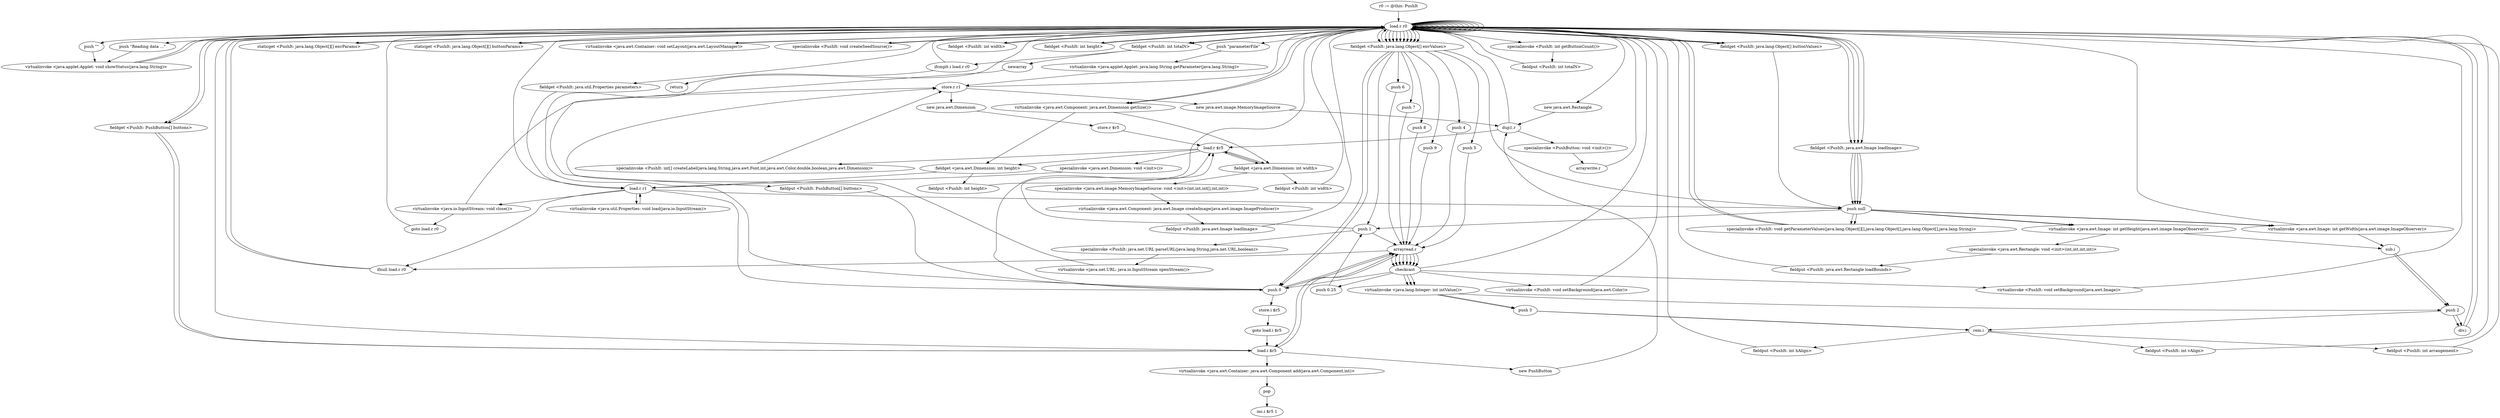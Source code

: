 digraph "" {
    "r0 := @this: PushIt"
    "load.r r0"
    "r0 := @this: PushIt"->"load.r r0";
    "push \"parameterFile\""
    "load.r r0"->"push \"parameterFile\"";
    "virtualinvoke <java.applet.Applet: java.lang.String getParameter(java.lang.String)>"
    "push \"parameterFile\""->"virtualinvoke <java.applet.Applet: java.lang.String getParameter(java.lang.String)>";
    "store.r r1"
    "virtualinvoke <java.applet.Applet: java.lang.String getParameter(java.lang.String)>"->"store.r r1";
    "new java.awt.Dimension"
    "store.r r1"->"new java.awt.Dimension";
    "store.r $r5"
    "new java.awt.Dimension"->"store.r $r5";
    "load.r $r5"
    "store.r $r5"->"load.r $r5";
    "specialinvoke <java.awt.Dimension: void <init>()>"
    "load.r $r5"->"specialinvoke <java.awt.Dimension: void <init>()>";
    "load.r r1"
    "specialinvoke <java.awt.Dimension: void <init>()>"->"load.r r1";
    "ifnull load.r r0"
    "load.r r1"->"ifnull load.r r0";
    "ifnull load.r r0"->"load.r r0";
    "push \"Reading data ...\""
    "load.r r0"->"push \"Reading data ...\"";
    "virtualinvoke <java.applet.Applet: void showStatus(java.lang.String)>"
    "push \"Reading data ...\""->"virtualinvoke <java.applet.Applet: void showStatus(java.lang.String)>";
    "virtualinvoke <java.applet.Applet: void showStatus(java.lang.String)>"->"load.r r0";
    "load.r r0"->"load.r r1";
    "push null"
    "load.r r1"->"push null";
    "push 1"
    "push null"->"push 1";
    "specialinvoke <PushIt: java.net.URL parseURL(java.lang.String,java.net.URL,boolean)>"
    "push 1"->"specialinvoke <PushIt: java.net.URL parseURL(java.lang.String,java.net.URL,boolean)>";
    "virtualinvoke <java.net.URL: java.io.InputStream openStream()>"
    "specialinvoke <PushIt: java.net.URL parseURL(java.lang.String,java.net.URL,boolean)>"->"virtualinvoke <java.net.URL: java.io.InputStream openStream()>";
    "virtualinvoke <java.net.URL: java.io.InputStream openStream()>"->"store.r r1";
    "store.r r1"->"load.r r0";
    "fieldget <PushIt: java.util.Properties parameters>"
    "load.r r0"->"fieldget <PushIt: java.util.Properties parameters>";
    "fieldget <PushIt: java.util.Properties parameters>"->"load.r r1";
    "virtualinvoke <java.util.Properties: void load(java.io.InputStream)>"
    "load.r r1"->"virtualinvoke <java.util.Properties: void load(java.io.InputStream)>";
    "virtualinvoke <java.util.Properties: void load(java.io.InputStream)>"->"load.r r1";
    "virtualinvoke <java.io.InputStream: void close()>"
    "load.r r1"->"virtualinvoke <java.io.InputStream: void close()>";
    "goto load.r r0"
    "virtualinvoke <java.io.InputStream: void close()>"->"goto load.r r0";
    "goto load.r r0"->"load.r r0";
    "push \"\""
    "load.r r0"->"push \"\"";
    "push \"\""->"virtualinvoke <java.applet.Applet: void showStatus(java.lang.String)>";
    "virtualinvoke <java.applet.Applet: void showStatus(java.lang.String)>"->"load.r r0";
    "load.r r0"->"load.r r0";
    "virtualinvoke <java.awt.Component: java.awt.Dimension getSize()>"
    "load.r r0"->"virtualinvoke <java.awt.Component: java.awt.Dimension getSize()>";
    "fieldget <java.awt.Dimension: int width>"
    "virtualinvoke <java.awt.Component: java.awt.Dimension getSize()>"->"fieldget <java.awt.Dimension: int width>";
    "fieldput <PushIt: int width>"
    "fieldget <java.awt.Dimension: int width>"->"fieldput <PushIt: int width>";
    "fieldput <PushIt: int width>"->"load.r r0";
    "load.r r0"->"load.r r0";
    "load.r r0"->"virtualinvoke <java.awt.Component: java.awt.Dimension getSize()>";
    "fieldget <java.awt.Dimension: int height>"
    "virtualinvoke <java.awt.Component: java.awt.Dimension getSize()>"->"fieldget <java.awt.Dimension: int height>";
    "fieldput <PushIt: int height>"
    "fieldget <java.awt.Dimension: int height>"->"fieldput <PushIt: int height>";
    "fieldput <PushIt: int height>"->"load.r r0";
    "staticget <PushIt: java.lang.Object[][] envParams>"
    "load.r r0"->"staticget <PushIt: java.lang.Object[][] envParams>";
    "staticget <PushIt: java.lang.Object[][] envParams>"->"load.r r0";
    "fieldget <PushIt: java.lang.Object[] envValues>"
    "load.r r0"->"fieldget <PushIt: java.lang.Object[] envValues>";
    "fieldget <PushIt: java.lang.Object[] envValues>"->"load.r r0";
    "load.r r0"->"fieldget <PushIt: java.lang.Object[] envValues>";
    "fieldget <PushIt: java.lang.Object[] envValues>"->"push null";
    "specialinvoke <PushIt: void getParameterValues(java.lang.Object[][],java.lang.Object[],java.lang.Object[],java.lang.String)>"
    "push null"->"specialinvoke <PushIt: void getParameterValues(java.lang.Object[][],java.lang.Object[],java.lang.Object[],java.lang.String)>";
    "specialinvoke <PushIt: void getParameterValues(java.lang.Object[][],java.lang.Object[],java.lang.Object[],java.lang.String)>"->"load.r r0";
    "staticget <PushIt: java.lang.Object[][] buttonParams>"
    "load.r r0"->"staticget <PushIt: java.lang.Object[][] buttonParams>";
    "staticget <PushIt: java.lang.Object[][] buttonParams>"->"load.r r0";
    "fieldget <PushIt: java.lang.Object[] buttonValues>"
    "load.r r0"->"fieldget <PushIt: java.lang.Object[] buttonValues>";
    "fieldget <PushIt: java.lang.Object[] buttonValues>"->"load.r r0";
    "load.r r0"->"fieldget <PushIt: java.lang.Object[] buttonValues>";
    "fieldget <PushIt: java.lang.Object[] buttonValues>"->"push null";
    "push null"->"specialinvoke <PushIt: void getParameterValues(java.lang.Object[][],java.lang.Object[],java.lang.Object[],java.lang.String)>";
    "specialinvoke <PushIt: void getParameterValues(java.lang.Object[][],java.lang.Object[],java.lang.Object[],java.lang.String)>"->"load.r r0";
    "load.r r0"->"load.r r0";
    "load.r r0"->"fieldget <PushIt: java.lang.Object[] envValues>";
    "push 4"
    "fieldget <PushIt: java.lang.Object[] envValues>"->"push 4";
    "arrayread.r"
    "push 4"->"arrayread.r";
    "checkcast"
    "arrayread.r"->"checkcast";
    "virtualinvoke <java.lang.Integer: int intValue()>"
    "checkcast"->"virtualinvoke <java.lang.Integer: int intValue()>";
    "push 3"
    "virtualinvoke <java.lang.Integer: int intValue()>"->"push 3";
    "rem.i"
    "push 3"->"rem.i";
    "fieldput <PushIt: int hAlign>"
    "rem.i"->"fieldput <PushIt: int hAlign>";
    "fieldput <PushIt: int hAlign>"->"load.r r0";
    "load.r r0"->"load.r r0";
    "load.r r0"->"fieldget <PushIt: java.lang.Object[] envValues>";
    "push 5"
    "fieldget <PushIt: java.lang.Object[] envValues>"->"push 5";
    "push 5"->"arrayread.r";
    "arrayread.r"->"checkcast";
    "checkcast"->"virtualinvoke <java.lang.Integer: int intValue()>";
    "virtualinvoke <java.lang.Integer: int intValue()>"->"push 3";
    "push 3"->"rem.i";
    "fieldput <PushIt: int vAlign>"
    "rem.i"->"fieldput <PushIt: int vAlign>";
    "fieldput <PushIt: int vAlign>"->"load.r r0";
    "load.r r0"->"load.r r0";
    "load.r r0"->"fieldget <PushIt: java.lang.Object[] envValues>";
    "push 6"
    "fieldget <PushIt: java.lang.Object[] envValues>"->"push 6";
    "push 6"->"arrayread.r";
    "arrayread.r"->"checkcast";
    "checkcast"->"virtualinvoke <java.lang.Integer: int intValue()>";
    "push 2"
    "virtualinvoke <java.lang.Integer: int intValue()>"->"push 2";
    "push 2"->"rem.i";
    "fieldput <PushIt: int arrangement>"
    "rem.i"->"fieldput <PushIt: int arrangement>";
    "fieldput <PushIt: int arrangement>"->"load.r r0";
    "load.r r0"->"load.r r0";
    "virtualinvoke <java.awt.Container: void setLayout(java.awt.LayoutManager)>"
    "load.r r0"->"virtualinvoke <java.awt.Container: void setLayout(java.awt.LayoutManager)>";
    "virtualinvoke <java.awt.Container: void setLayout(java.awt.LayoutManager)>"->"load.r r0";
    "specialinvoke <PushIt: void createSeedSource()>"
    "load.r r0"->"specialinvoke <PushIt: void createSeedSource()>";
    "specialinvoke <PushIt: void createSeedSource()>"->"load.r r0";
    "load.r r0"->"load.r r0";
    "load.r r0"->"fieldget <PushIt: java.lang.Object[] envValues>";
    "fieldget <PushIt: java.lang.Object[] envValues>"->"push 1";
    "push 1"->"arrayread.r";
    "arrayread.r"->"checkcast";
    "virtualinvoke <PushIt: void setBackground(java.awt.Color)>"
    "checkcast"->"virtualinvoke <PushIt: void setBackground(java.awt.Color)>";
    "virtualinvoke <PushIt: void setBackground(java.awt.Color)>"->"load.r r0";
    "load.r r0"->"fieldget <PushIt: java.lang.Object[] envValues>";
    "push 0"
    "fieldget <PushIt: java.lang.Object[] envValues>"->"push 0";
    "push 0"->"arrayread.r";
    "arrayread.r"->"ifnull load.r r0";
    "ifnull load.r r0"->"load.r r0";
    "load.r r0"->"load.r r0";
    "load.r r0"->"fieldget <PushIt: java.lang.Object[] envValues>";
    "fieldget <PushIt: java.lang.Object[] envValues>"->"push 0";
    "push 0"->"arrayread.r";
    "arrayread.r"->"checkcast";
    "virtualinvoke <PushIt: void setBackground(java.awt.Image)>"
    "checkcast"->"virtualinvoke <PushIt: void setBackground(java.awt.Image)>";
    "virtualinvoke <PushIt: void setBackground(java.awt.Image)>"->"load.r r0";
    "load.r r0"->"load.r r0";
    "specialinvoke <PushIt: int getButtonCount()>"
    "load.r r0"->"specialinvoke <PushIt: int getButtonCount()>";
    "fieldput <PushIt: int totalN>"
    "specialinvoke <PushIt: int getButtonCount()>"->"fieldput <PushIt: int totalN>";
    "fieldput <PushIt: int totalN>"->"load.r r0";
    "load.r r0"->"load.r r0";
    "load.r r0"->"load.r r0";
    "load.r r0"->"load.r r0";
    "load.r r0"->"fieldget <PushIt: java.lang.Object[] envValues>";
    "push 7"
    "fieldget <PushIt: java.lang.Object[] envValues>"->"push 7";
    "push 7"->"arrayread.r";
    "arrayread.r"->"checkcast";
    "checkcast"->"load.r r0";
    "load.r r0"->"fieldget <PushIt: java.lang.Object[] envValues>";
    "push 8"
    "fieldget <PushIt: java.lang.Object[] envValues>"->"push 8";
    "push 8"->"arrayread.r";
    "arrayread.r"->"checkcast";
    "checkcast"->"push 0";
    "push 0"->"load.r r0";
    "load.r r0"->"fieldget <PushIt: java.lang.Object[] envValues>";
    "push 9"
    "fieldget <PushIt: java.lang.Object[] envValues>"->"push 9";
    "push 9"->"arrayread.r";
    "arrayread.r"->"checkcast";
    "push 0.25"
    "checkcast"->"push 0.25";
    "push 0.25"->"push 1";
    "push 1"->"load.r $r5";
    "specialinvoke <PushIt: int[] createLabel(java.lang.String,java.awt.Font,int,java.awt.Color,double,boolean,java.awt.Dimension)>"
    "load.r $r5"->"specialinvoke <PushIt: int[] createLabel(java.lang.String,java.awt.Font,int,java.awt.Color,double,boolean,java.awt.Dimension)>";
    "specialinvoke <PushIt: int[] createLabel(java.lang.String,java.awt.Font,int,java.awt.Color,double,boolean,java.awt.Dimension)>"->"store.r r1";
    "new java.awt.image.MemoryImageSource"
    "store.r r1"->"new java.awt.image.MemoryImageSource";
    "dup1.r"
    "new java.awt.image.MemoryImageSource"->"dup1.r";
    "dup1.r"->"load.r $r5";
    "load.r $r5"->"fieldget <java.awt.Dimension: int width>";
    "fieldget <java.awt.Dimension: int width>"->"load.r $r5";
    "load.r $r5"->"fieldget <java.awt.Dimension: int height>";
    "fieldget <java.awt.Dimension: int height>"->"load.r r1";
    "load.r r1"->"push 0";
    "push 0"->"load.r $r5";
    "load.r $r5"->"fieldget <java.awt.Dimension: int width>";
    "specialinvoke <java.awt.image.MemoryImageSource: void <init>(int,int,int[],int,int)>"
    "fieldget <java.awt.Dimension: int width>"->"specialinvoke <java.awt.image.MemoryImageSource: void <init>(int,int,int[],int,int)>";
    "virtualinvoke <java.awt.Component: java.awt.Image createImage(java.awt.image.ImageProducer)>"
    "specialinvoke <java.awt.image.MemoryImageSource: void <init>(int,int,int[],int,int)>"->"virtualinvoke <java.awt.Component: java.awt.Image createImage(java.awt.image.ImageProducer)>";
    "fieldput <PushIt: java.awt.Image loadImage>"
    "virtualinvoke <java.awt.Component: java.awt.Image createImage(java.awt.image.ImageProducer)>"->"fieldput <PushIt: java.awt.Image loadImage>";
    "fieldput <PushIt: java.awt.Image loadImage>"->"load.r r0";
    "new java.awt.Rectangle"
    "load.r r0"->"new java.awt.Rectangle";
    "new java.awt.Rectangle"->"dup1.r";
    "dup1.r"->"load.r r0";
    "fieldget <PushIt: int width>"
    "load.r r0"->"fieldget <PushIt: int width>";
    "fieldget <PushIt: int width>"->"load.r r0";
    "fieldget <PushIt: java.awt.Image loadImage>"
    "load.r r0"->"fieldget <PushIt: java.awt.Image loadImage>";
    "fieldget <PushIt: java.awt.Image loadImage>"->"push null";
    "virtualinvoke <java.awt.Image: int getWidth(java.awt.image.ImageObserver)>"
    "push null"->"virtualinvoke <java.awt.Image: int getWidth(java.awt.image.ImageObserver)>";
    "sub.i"
    "virtualinvoke <java.awt.Image: int getWidth(java.awt.image.ImageObserver)>"->"sub.i";
    "sub.i"->"push 2";
    "div.i"
    "push 2"->"div.i";
    "div.i"->"load.r r0";
    "fieldget <PushIt: int height>"
    "load.r r0"->"fieldget <PushIt: int height>";
    "fieldget <PushIt: int height>"->"load.r r0";
    "load.r r0"->"fieldget <PushIt: java.awt.Image loadImage>";
    "fieldget <PushIt: java.awt.Image loadImage>"->"push null";
    "virtualinvoke <java.awt.Image: int getHeight(java.awt.image.ImageObserver)>"
    "push null"->"virtualinvoke <java.awt.Image: int getHeight(java.awt.image.ImageObserver)>";
    "virtualinvoke <java.awt.Image: int getHeight(java.awt.image.ImageObserver)>"->"sub.i";
    "sub.i"->"push 2";
    "push 2"->"div.i";
    "div.i"->"load.r r0";
    "load.r r0"->"fieldget <PushIt: java.awt.Image loadImage>";
    "fieldget <PushIt: java.awt.Image loadImage>"->"push null";
    "push null"->"virtualinvoke <java.awt.Image: int getWidth(java.awt.image.ImageObserver)>";
    "virtualinvoke <java.awt.Image: int getWidth(java.awt.image.ImageObserver)>"->"load.r r0";
    "load.r r0"->"fieldget <PushIt: java.awt.Image loadImage>";
    "fieldget <PushIt: java.awt.Image loadImage>"->"push null";
    "push null"->"virtualinvoke <java.awt.Image: int getHeight(java.awt.image.ImageObserver)>";
    "specialinvoke <java.awt.Rectangle: void <init>(int,int,int,int)>"
    "virtualinvoke <java.awt.Image: int getHeight(java.awt.image.ImageObserver)>"->"specialinvoke <java.awt.Rectangle: void <init>(int,int,int,int)>";
    "fieldput <PushIt: java.awt.Rectangle loadBounds>"
    "specialinvoke <java.awt.Rectangle: void <init>(int,int,int,int)>"->"fieldput <PushIt: java.awt.Rectangle loadBounds>";
    "fieldput <PushIt: java.awt.Rectangle loadBounds>"->"load.r r0";
    "load.r r0"->"load.r r0";
    "fieldget <PushIt: int totalN>"
    "load.r r0"->"fieldget <PushIt: int totalN>";
    "newarray"
    "fieldget <PushIt: int totalN>"->"newarray";
    "fieldput <PushIt: PushButton[] buttons>"
    "newarray"->"fieldput <PushIt: PushButton[] buttons>";
    "fieldput <PushIt: PushButton[] buttons>"->"push 0";
    "store.i $r5"
    "push 0"->"store.i $r5";
    "goto load.i $r5"
    "store.i $r5"->"goto load.i $r5";
    "load.i $r5"
    "goto load.i $r5"->"load.i $r5";
    "load.i $r5"->"load.r r0";
    "load.r r0"->"fieldget <PushIt: int totalN>";
    "ifcmplt.i load.r r0"
    "fieldget <PushIt: int totalN>"->"ifcmplt.i load.r r0";
    "return"
    "ifcmplt.i load.r r0"->"return";
    "ifcmplt.i load.r r0"->"load.r r0";
    "fieldget <PushIt: PushButton[] buttons>"
    "load.r r0"->"fieldget <PushIt: PushButton[] buttons>";
    "fieldget <PushIt: PushButton[] buttons>"->"load.i $r5";
    "new PushButton"
    "load.i $r5"->"new PushButton";
    "new PushButton"->"dup1.r";
    "specialinvoke <PushButton: void <init>()>"
    "dup1.r"->"specialinvoke <PushButton: void <init>()>";
    "arraywrite.r"
    "specialinvoke <PushButton: void <init>()>"->"arraywrite.r";
    "arraywrite.r"->"load.r r0";
    "load.r r0"->"load.r r0";
    "load.r r0"->"fieldget <PushIt: PushButton[] buttons>";
    "fieldget <PushIt: PushButton[] buttons>"->"load.i $r5";
    "load.i $r5"->"arrayread.r";
    "arrayread.r"->"load.i $r5";
    "virtualinvoke <java.awt.Container: java.awt.Component add(java.awt.Component,int)>"
    "load.i $r5"->"virtualinvoke <java.awt.Container: java.awt.Component add(java.awt.Component,int)>";
    "pop"
    "virtualinvoke <java.awt.Container: java.awt.Component add(java.awt.Component,int)>"->"pop";
    "inc.i $r5 1"
    "pop"->"inc.i $r5 1";
    "virtualinvoke <java.io.InputStream: void close()>"->"store.r r1";
}
